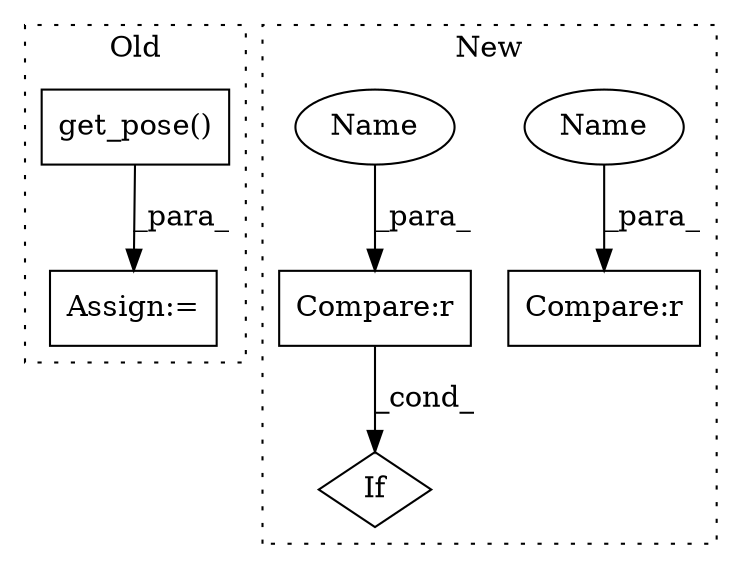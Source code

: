 digraph G {
subgraph cluster0 {
1 [label="get_pose()" a="75" s="8562,8587" l="16,1" shape="box"];
4 [label="Assign:=" a="68" s="8559" l="3" shape="box"];
label = "Old";
style="dotted";
}
subgraph cluster1 {
2 [label="If" a="96" s="9022" l="3" shape="diamond"];
3 [label="Compare:r" a="40" s="9025" l="13" shape="box"];
5 [label="Compare:r" a="40" s="8119" l="13" shape="box"];
6 [label="Name" a="87" s="8119" l="1" shape="ellipse"];
7 [label="Name" a="87" s="9025" l="1" shape="ellipse"];
label = "New";
style="dotted";
}
1 -> 4 [label="_para_"];
3 -> 2 [label="_cond_"];
6 -> 5 [label="_para_"];
7 -> 3 [label="_para_"];
}